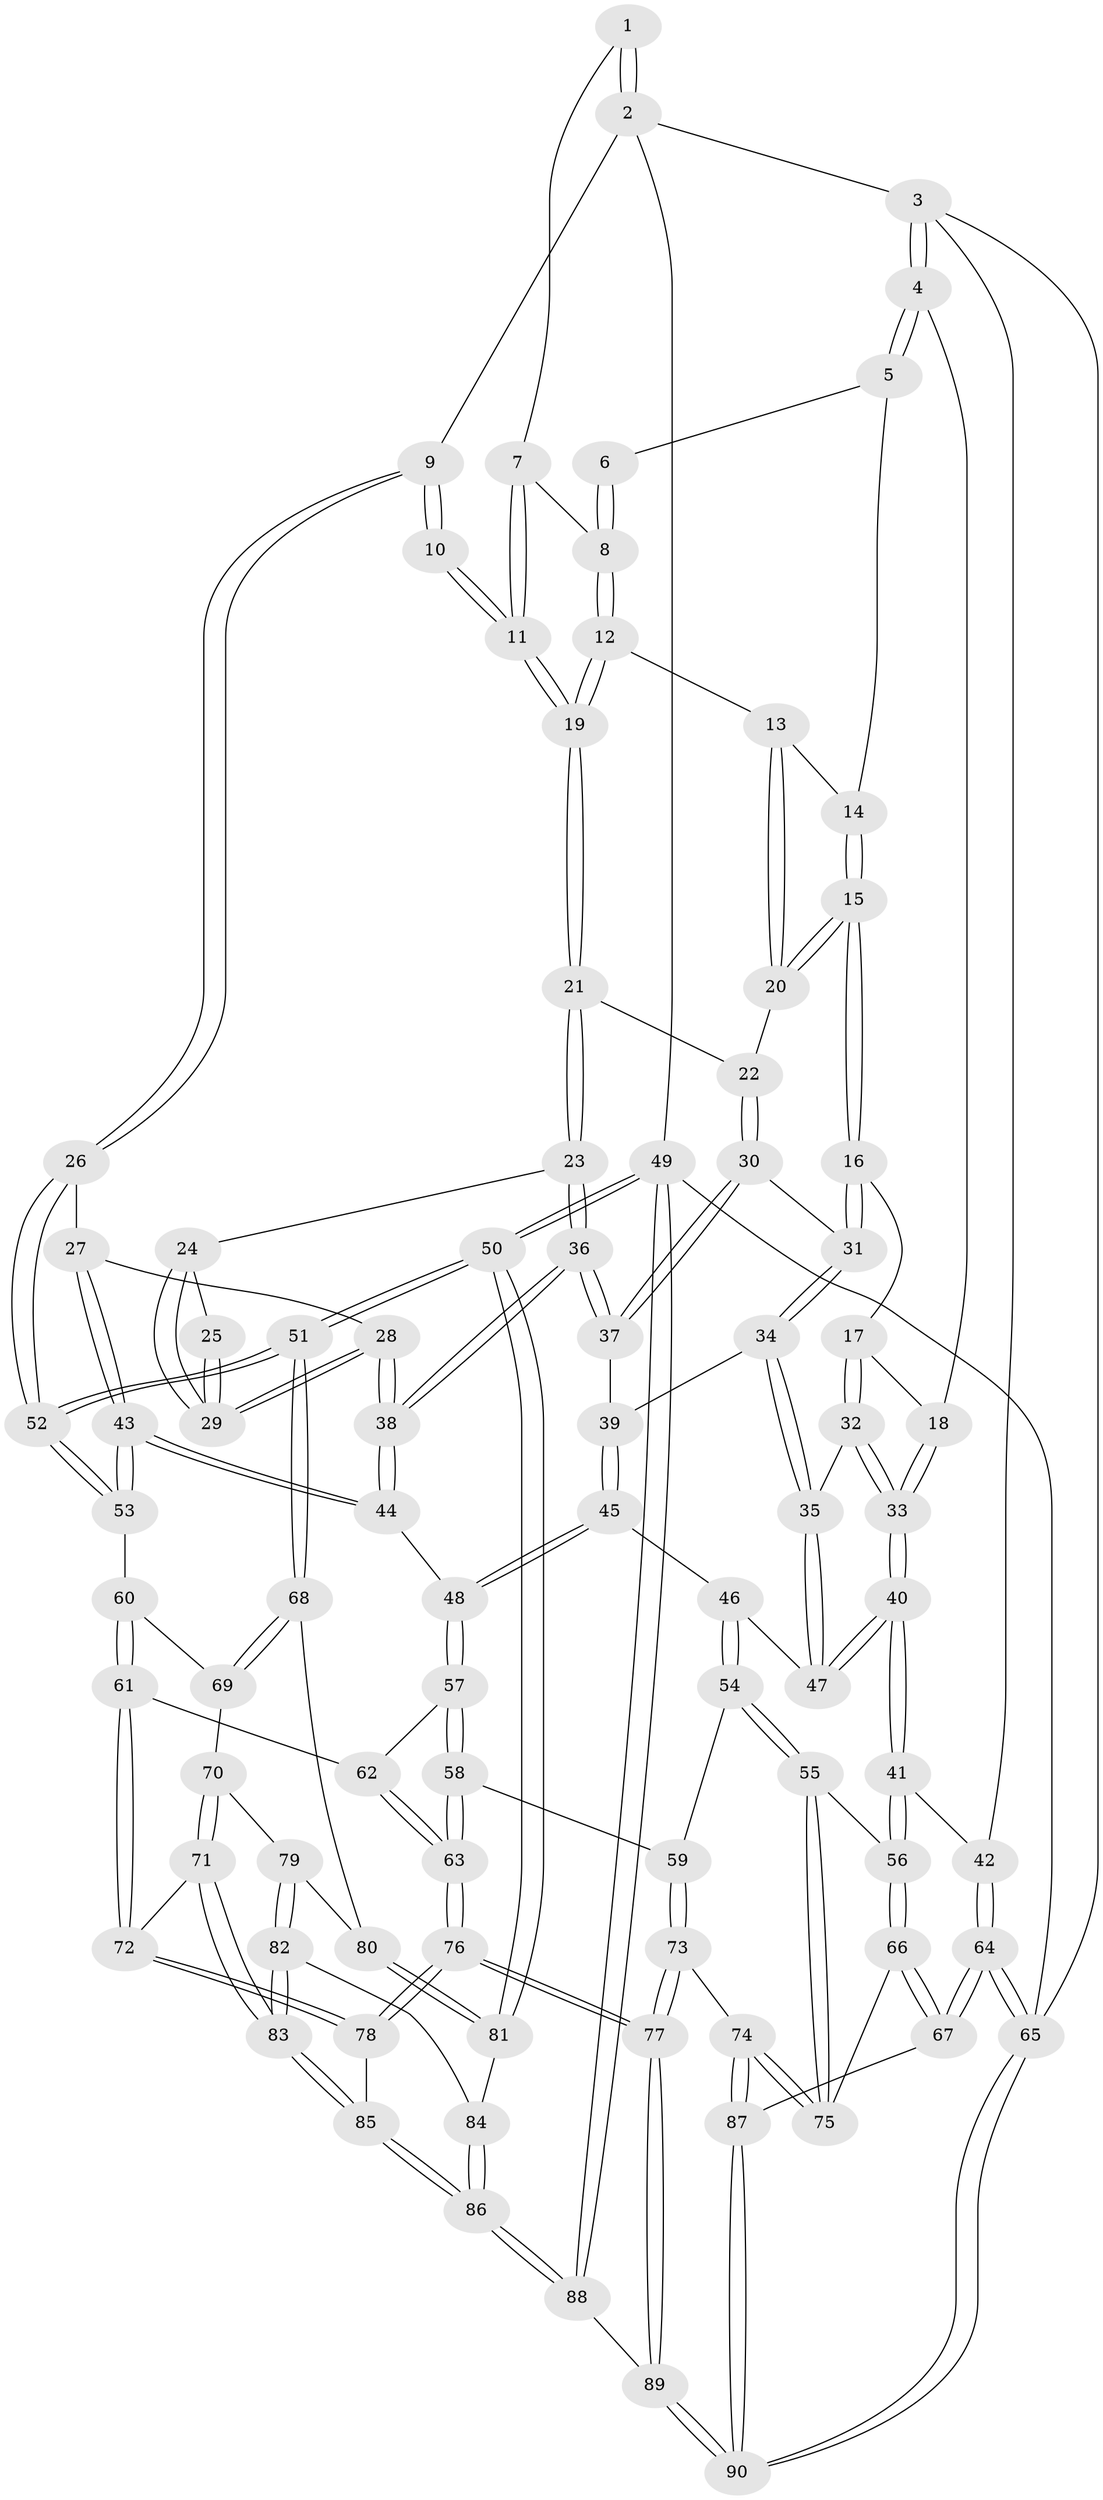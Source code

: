 // Generated by graph-tools (version 1.1) at 2025/17/03/09/25 04:17:20]
// undirected, 90 vertices, 222 edges
graph export_dot {
graph [start="1"]
  node [color=gray90,style=filled];
  1 [pos="+0.8191100328953888+0"];
  2 [pos="+1+0"];
  3 [pos="+0+0"];
  4 [pos="+0+0"];
  5 [pos="+0.4042602975678283+0"];
  6 [pos="+0.6546768157412892+0"];
  7 [pos="+0.7599490464769832+0.02359461400892215"];
  8 [pos="+0.6528529578446703+0.10377541386724652"];
  9 [pos="+1+0"];
  10 [pos="+1+0.07637623949474615"];
  11 [pos="+0.7656877679718423+0.17414014206018413"];
  12 [pos="+0.6449057088384212+0.1219586045076376"];
  13 [pos="+0.5662948727678263+0.11280770810534994"];
  14 [pos="+0.41978582059993996+0"];
  15 [pos="+0.40787132277876753+0.21532051942776856"];
  16 [pos="+0.39371449842907835+0.23010497669276828"];
  17 [pos="+0.32979591019433546+0.24289355566804954"];
  18 [pos="+0.094203765446787+0.0603476649045189"];
  19 [pos="+0.7316942336685613+0.2155718436379604"];
  20 [pos="+0.5300493910567561+0.2151806033827338"];
  21 [pos="+0.730201322711682+0.23113603008838157"];
  22 [pos="+0.5444377062949637+0.2323027468258623"];
  23 [pos="+0.7348913248698291+0.2486795411152771"];
  24 [pos="+0.773031435287734+0.26043667743704174"];
  25 [pos="+0.9088849948598302+0.21203021799961977"];
  26 [pos="+1+0.3375270818355787"];
  27 [pos="+0.9592614957963345+0.36904971481048343"];
  28 [pos="+0.8877531738517895+0.3299223942250756"];
  29 [pos="+0.8721854511561521+0.31239958836727877"];
  30 [pos="+0.5526163121282666+0.3420661850864423"];
  31 [pos="+0.44332748902752694+0.3402048204288619"];
  32 [pos="+0.2548988153119162+0.40692492470017805"];
  33 [pos="+0.2197089440351987+0.4159487663651773"];
  34 [pos="+0.4188413116961172+0.38860810257469924"];
  35 [pos="+0.31159932807746116+0.4286545912593033"];
  36 [pos="+0.6650190789441115+0.44846306662547136"];
  37 [pos="+0.6436679380863695+0.43605786494458554"];
  38 [pos="+0.6778594133284764+0.4800308175108139"];
  39 [pos="+0.4644076939518939+0.4400350059720008"];
  40 [pos="+0.05588489109971053+0.5421791641120841"];
  41 [pos="+0.04480326916529253+0.5492277780925667"];
  42 [pos="+0.010665482958863891+0.5491503180585713"];
  43 [pos="+0.7804131414204523+0.5578087285307463"];
  44 [pos="+0.6851328424749612+0.5081099931095496"];
  45 [pos="+0.41776938687442944+0.5617085419611205"];
  46 [pos="+0.4042517739974869+0.5666768959675959"];
  47 [pos="+0.4038760508218629+0.5663029455596812"];
  48 [pos="+0.6192662441474752+0.5650414049027507"];
  49 [pos="+1+1"];
  50 [pos="+1+1"];
  51 [pos="+1+0.6875126906795653"];
  52 [pos="+1+0.6411125597583814"];
  53 [pos="+0.8001206239784788+0.5810707960912607"];
  54 [pos="+0.35898015152579216+0.7073596339142634"];
  55 [pos="+0.27914753144908583+0.7276621620080607"];
  56 [pos="+0.22622345169147842+0.6999666032045365"];
  57 [pos="+0.5831130222595643+0.6747719810703491"];
  58 [pos="+0.4569278329535655+0.7338127166783229"];
  59 [pos="+0.40176773359678214+0.7327055466582013"];
  60 [pos="+0.7933265158702204+0.7171369558598667"];
  61 [pos="+0.7397084502858674+0.7779954467516639"];
  62 [pos="+0.6066701902830578+0.7244084116060953"];
  63 [pos="+0.5798400490194106+0.87350909174706"];
  64 [pos="+0+0.8992540994578587"];
  65 [pos="+0+1"];
  66 [pos="+0.10413331459224935+0.8576204072334964"];
  67 [pos="+0.0293042870032712+0.8799328141800302"];
  68 [pos="+1+0.7556075816096571"];
  69 [pos="+0.8474081668856507+0.7605875373079622"];
  70 [pos="+0.8660620528397094+0.8229073118113032"];
  71 [pos="+0.8286042615401256+0.8808008924733977"];
  72 [pos="+0.7393248285108285+0.7796938366260295"];
  73 [pos="+0.437750970634457+0.9175318453753145"];
  74 [pos="+0.26445727489700505+0.8965525488985271"];
  75 [pos="+0.25927602257103494+0.8775167555904193"];
  76 [pos="+0.5999418630852994+0.9616299092503698"];
  77 [pos="+0.5609046316765048+1"];
  78 [pos="+0.6554403156447363+0.9242013573012889"];
  79 [pos="+0.9241557955296119+0.8458219751624665"];
  80 [pos="+0.9490362116368279+0.8283308748361282"];
  81 [pos="+0.9880999518377465+0.929652002641111"];
  82 [pos="+0.9204203208360535+0.8855712189463905"];
  83 [pos="+0.8273935752739444+0.9083744044708516"];
  84 [pos="+0.9425175936295884+0.9205687775005293"];
  85 [pos="+0.8207534231828507+0.9225440030627252"];
  86 [pos="+0.8623970003271053+0.9986637729039227"];
  87 [pos="+0.24106950209816588+0.9725138196254374"];
  88 [pos="+0.8864971824282125+1"];
  89 [pos="+0.55503897167077+1"];
  90 [pos="+0.22368727411291825+1"];
  1 -- 2;
  1 -- 2;
  1 -- 7;
  2 -- 3;
  2 -- 9;
  2 -- 49;
  3 -- 4;
  3 -- 4;
  3 -- 42;
  3 -- 65;
  4 -- 5;
  4 -- 5;
  4 -- 18;
  5 -- 6;
  5 -- 14;
  6 -- 8;
  6 -- 8;
  7 -- 8;
  7 -- 11;
  7 -- 11;
  8 -- 12;
  8 -- 12;
  9 -- 10;
  9 -- 10;
  9 -- 26;
  9 -- 26;
  10 -- 11;
  10 -- 11;
  11 -- 19;
  11 -- 19;
  12 -- 13;
  12 -- 19;
  12 -- 19;
  13 -- 14;
  13 -- 20;
  13 -- 20;
  14 -- 15;
  14 -- 15;
  15 -- 16;
  15 -- 16;
  15 -- 20;
  15 -- 20;
  16 -- 17;
  16 -- 31;
  16 -- 31;
  17 -- 18;
  17 -- 32;
  17 -- 32;
  18 -- 33;
  18 -- 33;
  19 -- 21;
  19 -- 21;
  20 -- 22;
  21 -- 22;
  21 -- 23;
  21 -- 23;
  22 -- 30;
  22 -- 30;
  23 -- 24;
  23 -- 36;
  23 -- 36;
  24 -- 25;
  24 -- 29;
  24 -- 29;
  25 -- 29;
  25 -- 29;
  26 -- 27;
  26 -- 52;
  26 -- 52;
  27 -- 28;
  27 -- 43;
  27 -- 43;
  28 -- 29;
  28 -- 29;
  28 -- 38;
  28 -- 38;
  30 -- 31;
  30 -- 37;
  30 -- 37;
  31 -- 34;
  31 -- 34;
  32 -- 33;
  32 -- 33;
  32 -- 35;
  33 -- 40;
  33 -- 40;
  34 -- 35;
  34 -- 35;
  34 -- 39;
  35 -- 47;
  35 -- 47;
  36 -- 37;
  36 -- 37;
  36 -- 38;
  36 -- 38;
  37 -- 39;
  38 -- 44;
  38 -- 44;
  39 -- 45;
  39 -- 45;
  40 -- 41;
  40 -- 41;
  40 -- 47;
  40 -- 47;
  41 -- 42;
  41 -- 56;
  41 -- 56;
  42 -- 64;
  42 -- 64;
  43 -- 44;
  43 -- 44;
  43 -- 53;
  43 -- 53;
  44 -- 48;
  45 -- 46;
  45 -- 48;
  45 -- 48;
  46 -- 47;
  46 -- 54;
  46 -- 54;
  48 -- 57;
  48 -- 57;
  49 -- 50;
  49 -- 50;
  49 -- 88;
  49 -- 88;
  49 -- 65;
  50 -- 51;
  50 -- 51;
  50 -- 81;
  50 -- 81;
  51 -- 52;
  51 -- 52;
  51 -- 68;
  51 -- 68;
  52 -- 53;
  52 -- 53;
  53 -- 60;
  54 -- 55;
  54 -- 55;
  54 -- 59;
  55 -- 56;
  55 -- 75;
  55 -- 75;
  56 -- 66;
  56 -- 66;
  57 -- 58;
  57 -- 58;
  57 -- 62;
  58 -- 59;
  58 -- 63;
  58 -- 63;
  59 -- 73;
  59 -- 73;
  60 -- 61;
  60 -- 61;
  60 -- 69;
  61 -- 62;
  61 -- 72;
  61 -- 72;
  62 -- 63;
  62 -- 63;
  63 -- 76;
  63 -- 76;
  64 -- 65;
  64 -- 65;
  64 -- 67;
  64 -- 67;
  65 -- 90;
  65 -- 90;
  66 -- 67;
  66 -- 67;
  66 -- 75;
  67 -- 87;
  68 -- 69;
  68 -- 69;
  68 -- 80;
  69 -- 70;
  70 -- 71;
  70 -- 71;
  70 -- 79;
  71 -- 72;
  71 -- 83;
  71 -- 83;
  72 -- 78;
  72 -- 78;
  73 -- 74;
  73 -- 77;
  73 -- 77;
  74 -- 75;
  74 -- 75;
  74 -- 87;
  74 -- 87;
  76 -- 77;
  76 -- 77;
  76 -- 78;
  76 -- 78;
  77 -- 89;
  77 -- 89;
  78 -- 85;
  79 -- 80;
  79 -- 82;
  79 -- 82;
  80 -- 81;
  80 -- 81;
  81 -- 84;
  82 -- 83;
  82 -- 83;
  82 -- 84;
  83 -- 85;
  83 -- 85;
  84 -- 86;
  84 -- 86;
  85 -- 86;
  85 -- 86;
  86 -- 88;
  86 -- 88;
  87 -- 90;
  87 -- 90;
  88 -- 89;
  89 -- 90;
  89 -- 90;
}
